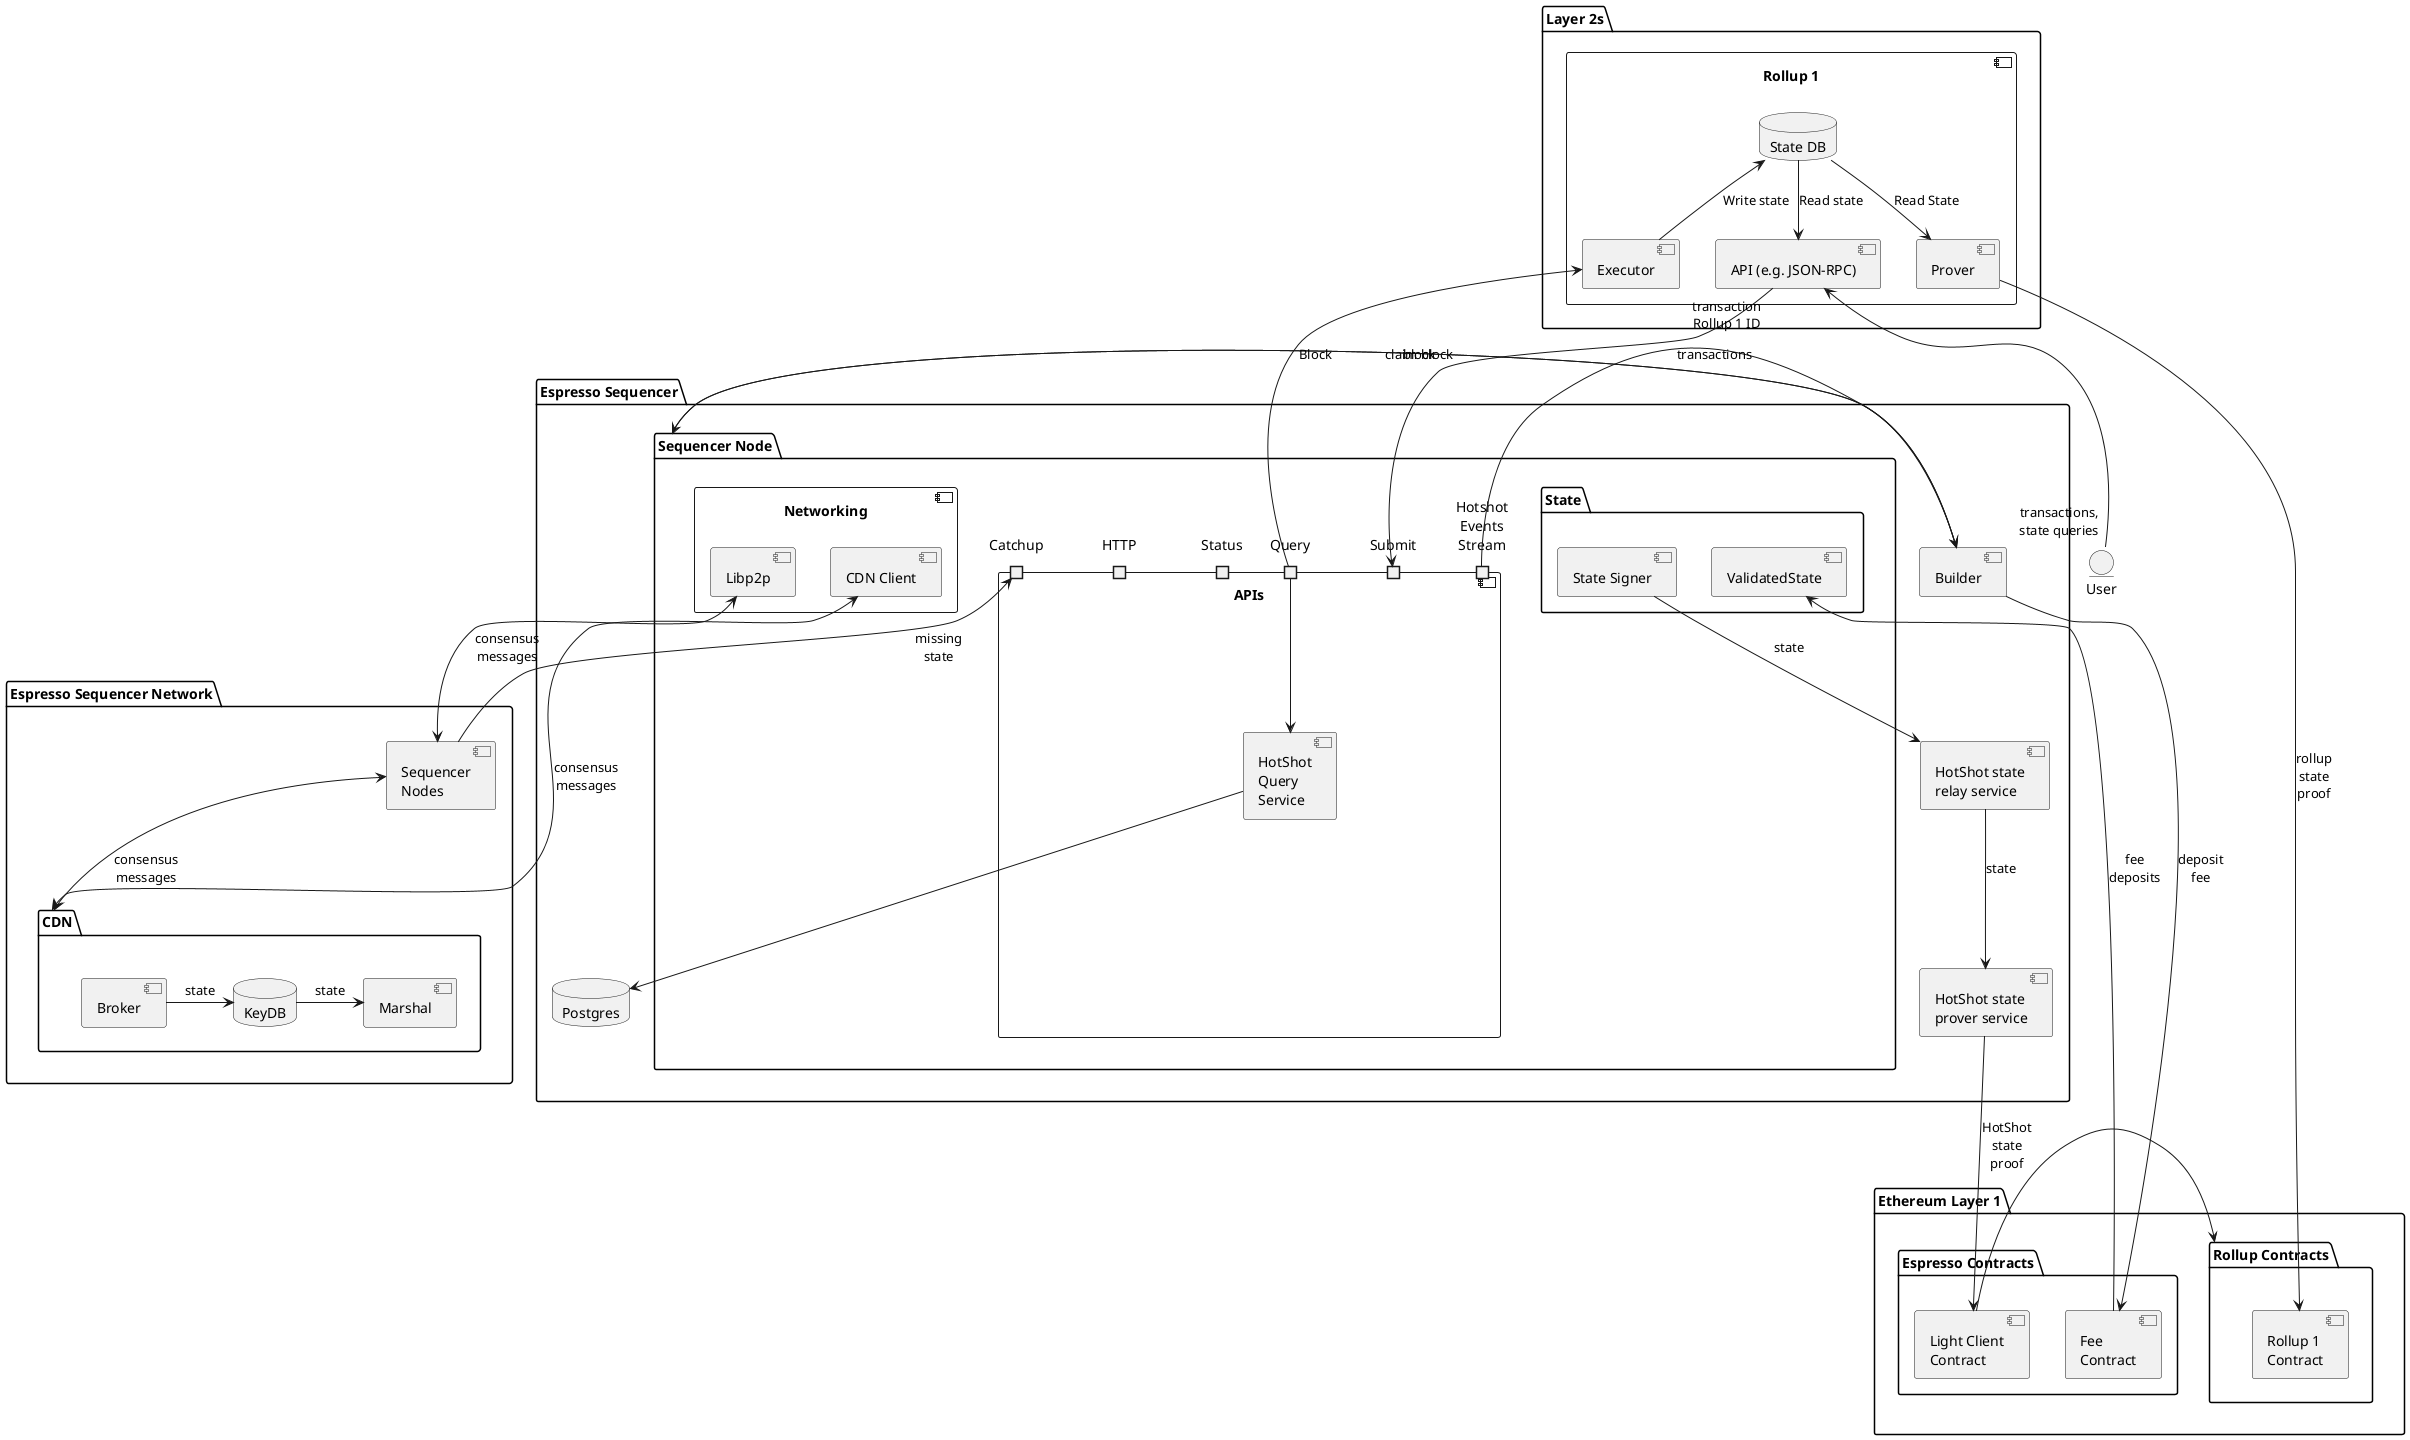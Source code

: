 @startuml
package "Espresso Sequencer Network" as Network {
    component "Sequencer\nNodes" as Nodes
    package CDN {
        component Broker
        component Marshal
        database KeyDB
    }
}

'CDN Layout
Broker -> KeyDB: state
KeyDB -> Marshal: state
Nodes <--> CDN: consensus\nmessages

package "Espresso Sequencer" as Espresso {
    database "Postgres" as DB
    package "Sequencer Node" as Seq {
        component "APIs" {
            port Catchup
            port HTTP
            port Status
            port Submit
            port Query
            port "Hotshot\nEvents\nStream" as Events
            component "HotShot\nQuery\nService" as QS
        }
        component "Networking"{
            component Libp2p
            component "CDN Client"
        }

        package State as State {
            component "State Signer" as Signer
            component "ValidatedState" as Validated
        }
    }
    component "HotShot state\nprover service" as HSProver
    component "HotShot state\nrelay service" as Relay
    component "Builder" as Builder
    Query --> QS
}

Nodes -up-> Catchup: missing\nstate
Nodes <-up-> Libp2p: consensus\nmessages
"CDN Client" <--> CDN: consensus\nmessages

QS --> DB
'QS -[hidden]left-> Signer
QS -[hidden]down-> APIs
' Signer -[hidden]down-> Broadcast
Signer -down-> Relay: state
Seq -right-> Builder: claim block
Relay --> HSProver: state

' Broadcast -> Marshal
' Broadcast -> Broker

Events -> Builder: transactions
Builder -left-> Seq: block

package "Layer 2s" as L2 {
    component "Rollup 1" as L2_1 {
        component "API (e.g. JSON-RPC)" as L2_1_RPC
        component Executor as L2_1_Exec
        component Prover as L2_1_Prover
        database "State DB" as L2_1_State
    }
    ' component "Rollup 2" as L2_2
    ' component "Rollup N" as L2_N
}
package "Ethereum Layer 1" as L1 {
    package "Espresso Contracts" as Esp_L1 {
        component "Light Client\nContract" as LC_L1
        component "Fee\nContract" as Fee_L1
    }
    package "Rollup Contracts" as L2_L1 {
        component "Rollup 1\nContract" as L2_1_L1
        ' component "Rollup 2\nContract" as L2_2_L1
        ' component "Rollup N\nContract" as L2_N_L1
    }
}

entity User
User -Up-> L2_1_RPC : "transactions,\nstate queries" " "
' note right of link
' 1. Many clients submit transactions
'     to each L2 simultaneously (for
'     clarity only one is shown)
' end note

L2_1_RPC --> Submit : "transaction\nRollup 1 ID" " "
' note top of link
' 2. L2s forward transactions to sequencer.
' end note

Query -up-> L2_1_Exec : Block
' Query -up-> L2_2 : Block
' Query -up-> L2_N : Block
' note right of link
' 3. Sequencer produces blocks --
'     ordered lists of transactions.
'     L2s receive blocks and execute
'     transactions for their rollup.
' end note

HSProver -down-> LC_L1 : HotShot\nstate\nproof
' note right of link
' 4. Sequencer posts succinct commitment
'     to block to L1. Contract verifies proof
'     of sequencing (Quorum Certificate)
'     then stores the block commitment.
' end note

L2_1_Prover -> L2_1_L1 : rollup\nstate\nproof
' L2_2 -> L2_2_L1 : State\nProof
' L2_N -> L2_N_L1 : State\nProof
' note right of link
' 5. Rollups post updated state to L1.
'     ZK-rollups include a proof.
' end note

LC_L1 -> L2_L1
' note bottom of link
' 6. Rollup contracts read certified sequence
'     of block commitments from sequencer
'     contract. Verify state transition proofs
'     against this sequence (ZKR) or wait for
'     fraud proof against this sequence (ORU).
' end note

' L2 1 details
L2_1_RPC <-up- L2_1_State : Read state
L2_1_Exec -up-> L2_1_State : Write state
L2_1_Prover <-up- L2_1_State : Read State

' Layout
' L2_1_RPC -[hidden]r-> L2_1_Exec
' L2_1 -[hidden]r-> L2_2
' L2_2 -[hidden]r-> L2_N
' L2_1_L1 -[hidden]r-> L2_2_L1
' L2_2_L1 -[hidden]r-> L2_N_L1
' L2 -[hidden]d-> L1
' Seq -[hidden]u-> L2
' Seq -[hidden]d-> L1

Builder --> Fee_L1: deposit\nfee
Fee_L1 -up-> Validated: fee\ndeposits

@enduml
